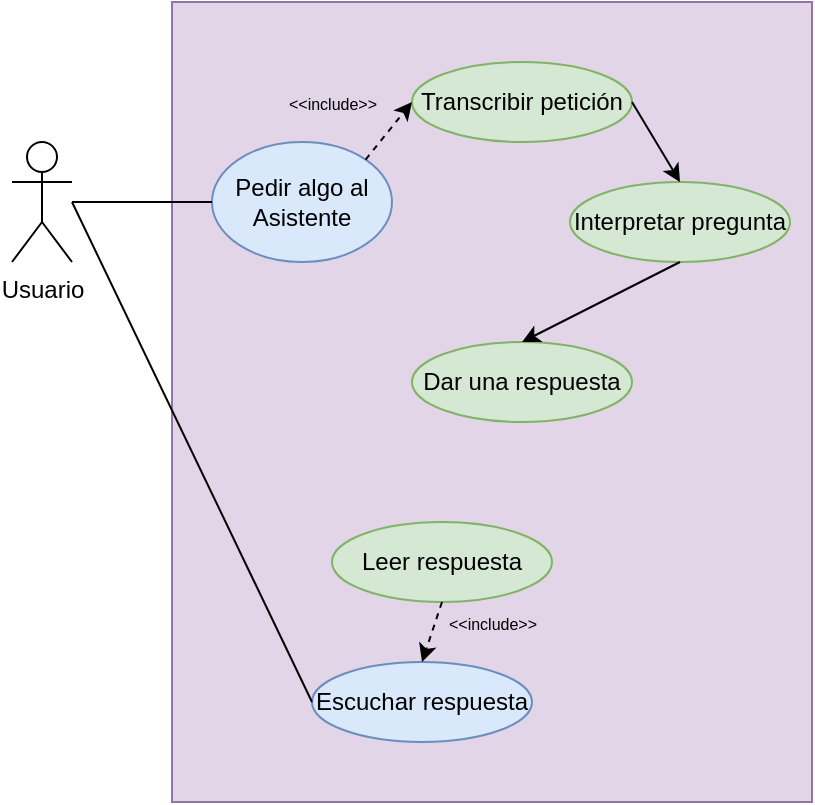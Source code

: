 <mxfile version="17.2.4" type="device"><diagram id="AAE4EXD4j8Mj4zJz3jJd" name="Page-1"><mxGraphModel dx="1038" dy="523" grid="1" gridSize="10" guides="1" tooltips="1" connect="1" arrows="1" fold="1" page="1" pageScale="1" pageWidth="827" pageHeight="1169" math="0" shadow="0"><root><mxCell id="0"/><mxCell id="1" parent="0"/><mxCell id="6yuIMywYSlAvCZa7_4jy-1" value="Usuario" style="shape=umlActor;verticalLabelPosition=bottom;verticalAlign=top;html=1;" parent="1" vertex="1"><mxGeometry x="80" y="100" width="30" height="60" as="geometry"/></mxCell><mxCell id="6yuIMywYSlAvCZa7_4jy-6" value="" style="rounded=0;whiteSpace=wrap;html=1;fillColor=#e1d5e7;strokeColor=#9673a6;" parent="1" vertex="1"><mxGeometry x="160" y="30" width="320" height="400" as="geometry"/></mxCell><mxCell id="6yuIMywYSlAvCZa7_4jy-7" value="Pedir algo al Asistente" style="ellipse;whiteSpace=wrap;html=1;fillColor=#dae8fc;strokeColor=#6c8ebf;" parent="1" vertex="1"><mxGeometry x="180" y="100" width="90" height="60" as="geometry"/></mxCell><mxCell id="6yuIMywYSlAvCZa7_4jy-8" value="Transcribir petición" style="ellipse;whiteSpace=wrap;html=1;fillColor=#d5e8d4;strokeColor=#82b366;" parent="1" vertex="1"><mxGeometry x="280" y="60" width="110" height="40" as="geometry"/></mxCell><mxCell id="6yuIMywYSlAvCZa7_4jy-9" value="Interpretar pregunta" style="ellipse;whiteSpace=wrap;html=1;fillColor=#d5e8d4;strokeColor=#82b366;" parent="1" vertex="1"><mxGeometry x="359" y="120" width="110" height="40" as="geometry"/></mxCell><mxCell id="6yuIMywYSlAvCZa7_4jy-10" value="Dar una respuesta" style="ellipse;whiteSpace=wrap;html=1;fillColor=#d5e8d4;strokeColor=#82b366;" parent="1" vertex="1"><mxGeometry x="280" y="200" width="110" height="40" as="geometry"/></mxCell><mxCell id="6yuIMywYSlAvCZa7_4jy-11" value="Leer respuesta" style="ellipse;whiteSpace=wrap;html=1;fillColor=#d5e8d4;strokeColor=#82b366;" parent="1" vertex="1"><mxGeometry x="240" y="290" width="110" height="40" as="geometry"/></mxCell><mxCell id="6yuIMywYSlAvCZa7_4jy-12" value="Escuchar respuesta" style="ellipse;whiteSpace=wrap;html=1;fillColor=#dae8fc;strokeColor=#6c8ebf;" parent="1" vertex="1"><mxGeometry x="230" y="360" width="110" height="40" as="geometry"/></mxCell><mxCell id="yfN55B1t53JXKFsriHU9-5" value="" style="endArrow=none;html=1;rounded=0;entryX=0;entryY=0.5;entryDx=0;entryDy=0;" parent="1" source="6yuIMywYSlAvCZa7_4jy-1" target="6yuIMywYSlAvCZa7_4jy-7" edge="1"><mxGeometry width="50" height="50" relative="1" as="geometry"><mxPoint x="120" y="160" as="sourcePoint"/><mxPoint x="170" y="110" as="targetPoint"/></mxGeometry></mxCell><mxCell id="yfN55B1t53JXKFsriHU9-11" value="" style="endArrow=none;html=1;rounded=0;exitX=0;exitY=0.5;exitDx=0;exitDy=0;" parent="1" source="6yuIMywYSlAvCZa7_4jy-12" edge="1"><mxGeometry width="50" height="50" relative="1" as="geometry"><mxPoint x="160" y="270" as="sourcePoint"/><mxPoint x="110" y="130" as="targetPoint"/></mxGeometry></mxCell><mxCell id="yfN55B1t53JXKFsriHU9-12" value="" style="endArrow=classic;dashed=1;html=1;rounded=0;exitX=1;exitY=0;exitDx=0;exitDy=0;entryX=0;entryY=0.5;entryDx=0;entryDy=0;endFill=1;" parent="1" source="6yuIMywYSlAvCZa7_4jy-7" target="6yuIMywYSlAvCZa7_4jy-8" edge="1"><mxGeometry width="50" height="50" relative="1" as="geometry"><mxPoint x="100" y="90" as="sourcePoint"/><mxPoint x="150" y="40" as="targetPoint"/></mxGeometry></mxCell><mxCell id="yfN55B1t53JXKFsriHU9-16" value="" style="endArrow=classic;dashed=1;html=1;rounded=0;exitX=0.5;exitY=1;exitDx=0;exitDy=0;entryX=0.5;entryY=0;entryDx=0;entryDy=0;endFill=1;" parent="1" source="6yuIMywYSlAvCZa7_4jy-11" target="6yuIMywYSlAvCZa7_4jy-12" edge="1"><mxGeometry width="50" height="50" relative="1" as="geometry"><mxPoint x="296.82" y="148.787" as="sourcePoint"/><mxPoint x="320" y="120" as="targetPoint"/></mxGeometry></mxCell><mxCell id="yfN55B1t53JXKFsriHU9-17" value="&lt;font style=&quot;font-size: 8px&quot;&gt;&amp;lt;&amp;lt;include&amp;gt;&amp;gt;&lt;/font&gt;" style="text;html=1;align=center;verticalAlign=middle;resizable=0;points=[];autosize=1;strokeColor=none;fillColor=none;" parent="1" vertex="1"><mxGeometry x="210" y="70" width="60" height="20" as="geometry"/></mxCell><mxCell id="yfN55B1t53JXKFsriHU9-19" value="&lt;font style=&quot;font-size: 8px&quot;&gt;&amp;lt;&amp;lt;include&amp;gt;&amp;gt;&lt;/font&gt;" style="text;html=1;align=center;verticalAlign=middle;resizable=0;points=[];autosize=1;strokeColor=none;fillColor=none;" parent="1" vertex="1"><mxGeometry x="290" y="330" width="60" height="20" as="geometry"/></mxCell><mxCell id="IkFz-JAmzwm8YIESTM6e-2" value="" style="endArrow=classic;html=1;rounded=0;exitX=1;exitY=0.5;exitDx=0;exitDy=0;entryX=0.5;entryY=0;entryDx=0;entryDy=0;" edge="1" parent="1" source="6yuIMywYSlAvCZa7_4jy-8" target="6yuIMywYSlAvCZa7_4jy-9"><mxGeometry width="50" height="50" relative="1" as="geometry"><mxPoint x="750" y="120" as="sourcePoint"/><mxPoint x="800" y="70" as="targetPoint"/></mxGeometry></mxCell><mxCell id="IkFz-JAmzwm8YIESTM6e-3" value="" style="endArrow=classic;html=1;rounded=0;exitX=0.5;exitY=1;exitDx=0;exitDy=0;entryX=0.5;entryY=0;entryDx=0;entryDy=0;" edge="1" parent="1" source="6yuIMywYSlAvCZa7_4jy-9" target="6yuIMywYSlAvCZa7_4jy-10"><mxGeometry width="50" height="50" relative="1" as="geometry"><mxPoint x="620" y="180" as="sourcePoint"/><mxPoint x="670" y="130" as="targetPoint"/></mxGeometry></mxCell></root></mxGraphModel></diagram></mxfile>